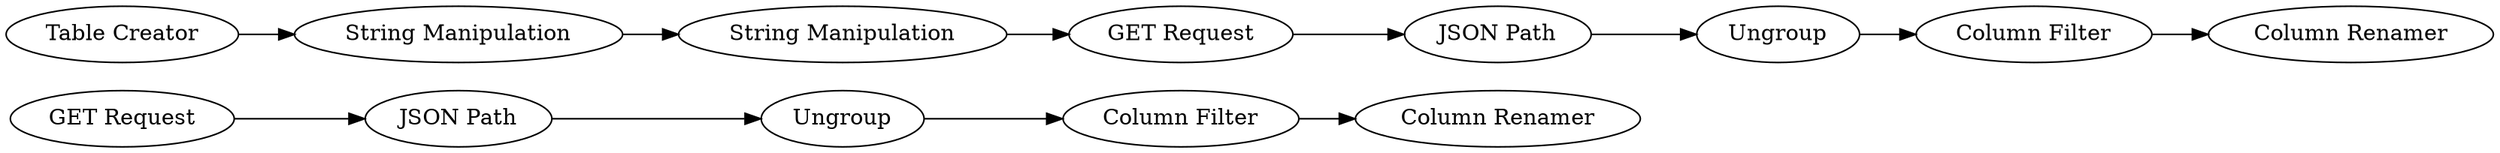 digraph {
	6 -> 5
	18 -> 9
	1 -> 2
	20 -> 19
	2 -> 4
	15 -> 17
	22 -> 20
	9 -> 21
	21 -> 22
	17 -> 18
	4 -> 6
	5 [label="Column Renamer"]
	20 [label="Column Filter"]
	1 [label="GET Request"]
	22 [label=Ungroup]
	9 [label="GET Request"]
	4 [label=Ungroup]
	21 [label="JSON Path"]
	18 [label="String Manipulation"]
	6 [label="Column Filter"]
	15 [label="Table Creator"]
	17 [label="String Manipulation"]
	2 [label="JSON Path"]
	19 [label="Column Renamer"]
	rankdir=LR
}
